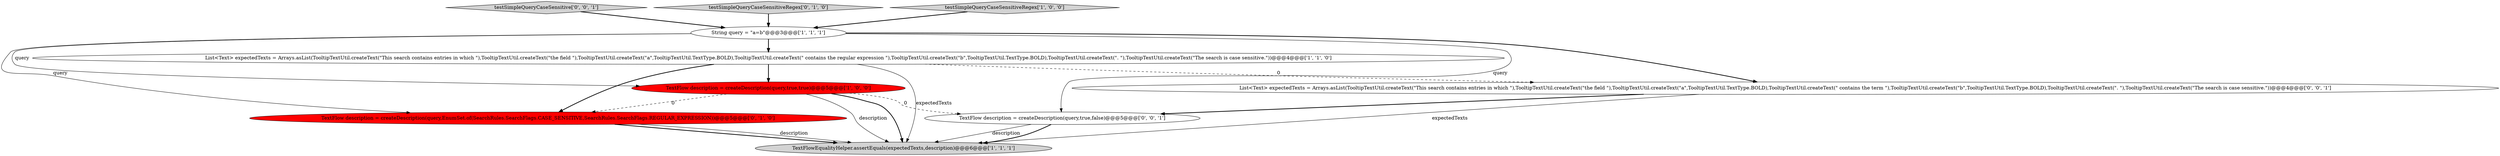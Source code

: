 digraph {
5 [style = filled, label = "TextFlow description = createDescription(query,EnumSet.of(SearchRules.SearchFlags.CASE_SENSITIVE,SearchRules.SearchFlags.REGULAR_EXPRESSION))@@@5@@@['0', '1', '0']", fillcolor = red, shape = ellipse image = "AAA1AAABBB2BBB"];
1 [style = filled, label = "TextFlowEqualityHelper.assertEquals(expectedTexts,description)@@@6@@@['1', '1', '1']", fillcolor = lightgray, shape = ellipse image = "AAA0AAABBB1BBB"];
0 [style = filled, label = "String query = \"a=b\"@@@3@@@['1', '1', '1']", fillcolor = white, shape = ellipse image = "AAA0AAABBB1BBB"];
9 [style = filled, label = "testSimpleQueryCaseSensitive['0', '0', '1']", fillcolor = lightgray, shape = diamond image = "AAA0AAABBB3BBB"];
2 [style = filled, label = "TextFlow description = createDescription(query,true,true)@@@5@@@['1', '0', '0']", fillcolor = red, shape = ellipse image = "AAA1AAABBB1BBB"];
7 [style = filled, label = "TextFlow description = createDescription(query,true,false)@@@5@@@['0', '0', '1']", fillcolor = white, shape = ellipse image = "AAA0AAABBB3BBB"];
3 [style = filled, label = "List<Text> expectedTexts = Arrays.asList(TooltipTextUtil.createText(\"This search contains entries in which \"),TooltipTextUtil.createText(\"the field \"),TooltipTextUtil.createText(\"a\",TooltipTextUtil.TextType.BOLD),TooltipTextUtil.createText(\" contains the regular expression \"),TooltipTextUtil.createText(\"b\",TooltipTextUtil.TextType.BOLD),TooltipTextUtil.createText(\". \"),TooltipTextUtil.createText(\"The search is case sensitive.\"))@@@4@@@['1', '1', '0']", fillcolor = white, shape = ellipse image = "AAA0AAABBB1BBB"];
6 [style = filled, label = "testSimpleQueryCaseSensitiveRegex['0', '1', '0']", fillcolor = lightgray, shape = diamond image = "AAA0AAABBB2BBB"];
8 [style = filled, label = "List<Text> expectedTexts = Arrays.asList(TooltipTextUtil.createText(\"This search contains entries in which \"),TooltipTextUtil.createText(\"the field \"),TooltipTextUtil.createText(\"a\",TooltipTextUtil.TextType.BOLD),TooltipTextUtil.createText(\" contains the term \"),TooltipTextUtil.createText(\"b\",TooltipTextUtil.TextType.BOLD),TooltipTextUtil.createText(\". \"),TooltipTextUtil.createText(\"The search is case sensitive.\"))@@@4@@@['0', '0', '1']", fillcolor = white, shape = ellipse image = "AAA0AAABBB3BBB"];
4 [style = filled, label = "testSimpleQueryCaseSensitiveRegex['1', '0', '0']", fillcolor = lightgray, shape = diamond image = "AAA0AAABBB1BBB"];
0->3 [style = bold, label=""];
0->7 [style = solid, label="query"];
7->1 [style = solid, label="description"];
7->1 [style = bold, label=""];
9->0 [style = bold, label=""];
3->1 [style = solid, label="expectedTexts"];
2->1 [style = bold, label=""];
6->0 [style = bold, label=""];
2->1 [style = solid, label="description"];
0->5 [style = solid, label="query"];
2->7 [style = dashed, label="0"];
8->7 [style = bold, label=""];
4->0 [style = bold, label=""];
5->1 [style = bold, label=""];
2->5 [style = dashed, label="0"];
3->5 [style = bold, label=""];
5->1 [style = solid, label="description"];
3->2 [style = bold, label=""];
0->8 [style = bold, label=""];
8->1 [style = solid, label="expectedTexts"];
0->2 [style = solid, label="query"];
3->8 [style = dashed, label="0"];
}
